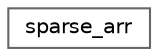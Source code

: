 digraph "Graphical Class Hierarchy"
{
 // INTERACTIVE_SVG=YES
 // LATEX_PDF_SIZE
  bgcolor="transparent";
  edge [fontname=Helvetica,fontsize=10,labelfontname=Helvetica,labelfontsize=10];
  node [fontname=Helvetica,fontsize=10,shape=box,height=0.2,width=0.4];
  rankdir="LR";
  Node0 [id="Node000000",label="sparse_arr",height=0.2,width=0.4,color="grey40", fillcolor="white", style="filled",URL="$d1/dda/cq__kernel_8h.html#da/d99/structsparse__arr",tooltip=" "];
}
